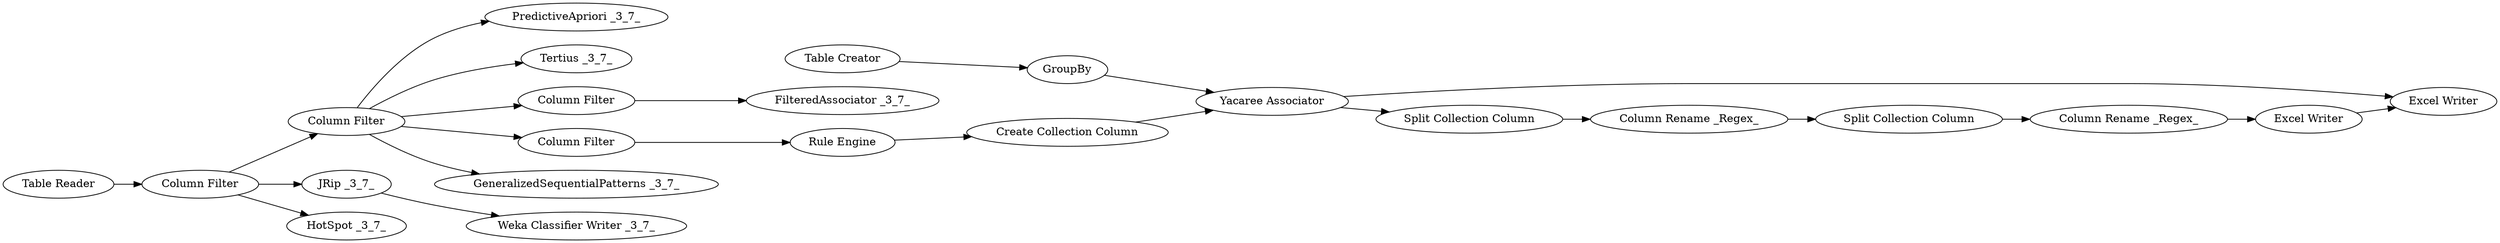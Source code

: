 digraph {
	392 -> 393
	258 -> 157
	392 -> 395
	392 -> 399
	256 -> 257
	261 -> 262
	257 -> 261
	397 -> 392
	158 -> 258
	1 -> 262
	1 -> 254
	397 -> 401
	392 -> 391
	401 -> 404
	399 -> 394
	3 -> 1
	157 -> 1
	254 -> 255
	255 -> 256
	403 -> 397
	397 -> 390
	2 -> 3
	392 -> 158
	401 [label="JRip _3_7_"]
	404 [label="Weka Classifier Writer _3_7_"]
	394 [label="FilteredAssociator _3_7_"]
	3 [label=GroupBy]
	254 [label="Split Collection Column"]
	256 [label="Split Collection Column"]
	403 [label="Table Reader"]
	392 [label="Column Filter"]
	390 [label="HotSpot _3_7_"]
	262 [label="Excel Writer"]
	1 [label="Yacaree Associator"]
	391 [label="GeneralizedSequentialPatterns _3_7_"]
	397 [label="Column Filter"]
	261 [label="Excel Writer"]
	158 [label="Column Filter"]
	399 [label="Column Filter"]
	257 [label="Column Rename _Regex_"]
	395 [label="Tertius _3_7_"]
	157 [label="Create Collection Column"]
	258 [label="Rule Engine"]
	255 [label="Column Rename _Regex_"]
	393 [label="PredictiveApriori _3_7_"]
	2 [label="Table Creator"]
	rankdir=LR
}

